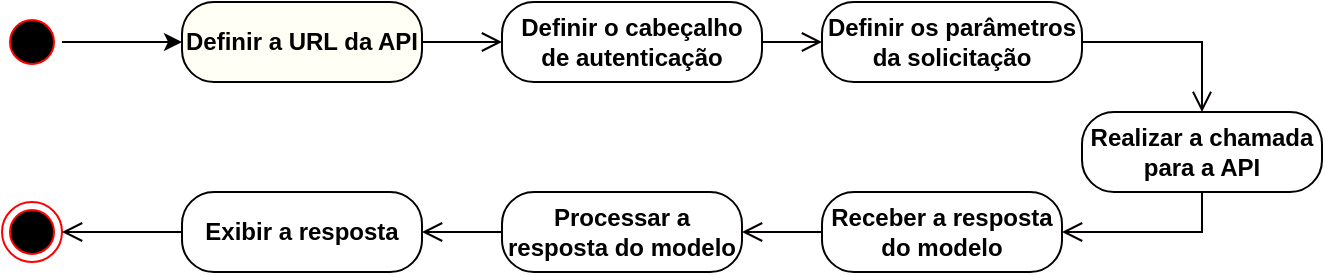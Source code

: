 <mxfile version="21.3.3" type="device">
  <diagram name="Página-1" id="hb4rdn7i-hjTacB7gggp">
    <mxGraphModel dx="880" dy="484" grid="1" gridSize="10" guides="1" tooltips="1" connect="1" arrows="1" fold="1" page="1" pageScale="1" pageWidth="827" pageHeight="1169" math="0" shadow="0">
      <root>
        <mxCell id="0" />
        <mxCell id="1" parent="0" />
        <mxCell id="kfut5QRVRQp25fKVEmAp-2" value="" style="edgeStyle=orthogonalEdgeStyle;rounded=0;orthogonalLoop=1;jettySize=auto;html=1;" edge="1" parent="1" source="hO523OgnEmGymE_1D8R6-1" target="hO523OgnEmGymE_1D8R6-3">
          <mxGeometry relative="1" as="geometry" />
        </mxCell>
        <mxCell id="hO523OgnEmGymE_1D8R6-1" value="" style="ellipse;html=1;shape=startState;fillColor=#000000;strokeColor=#ff0000;" parent="1" vertex="1">
          <mxGeometry x="120" y="160" width="30" height="30" as="geometry" />
        </mxCell>
        <mxCell id="hO523OgnEmGymE_1D8R6-3" value="&lt;b&gt;Definir a URL da API&lt;/b&gt;" style="rounded=1;whiteSpace=wrap;html=1;arcSize=40;fontColor=#000000;fillColor=#FFFFF5;strokeColor=#000000;" parent="1" vertex="1">
          <mxGeometry x="210" y="155" width="120" height="40" as="geometry" />
        </mxCell>
        <mxCell id="hO523OgnEmGymE_1D8R6-5" value="&lt;b&gt;Definir o cabeçalho de autenticação&lt;/b&gt;" style="rounded=1;whiteSpace=wrap;html=1;arcSize=40;fontColor=#000000;fillColor=#FFFFFF;strokeColor=#050000;" parent="1" vertex="1">
          <mxGeometry x="370" y="155" width="130" height="40" as="geometry" />
        </mxCell>
        <mxCell id="hO523OgnEmGymE_1D8R6-6" value="&lt;b&gt;Definir os parâmetros da solicitação&lt;/b&gt;" style="rounded=1;whiteSpace=wrap;html=1;arcSize=40;fontColor=#000000;fillColor=#FFFFFF;strokeColor=#050000;" parent="1" vertex="1">
          <mxGeometry x="530" y="155" width="130" height="40" as="geometry" />
        </mxCell>
        <mxCell id="hO523OgnEmGymE_1D8R6-7" value="&lt;b&gt;Realizar a chamada para a API&lt;/b&gt;" style="rounded=1;whiteSpace=wrap;html=1;arcSize=40;fontColor=#000000;fillColor=#FFFFFF;strokeColor=#000000;" parent="1" vertex="1">
          <mxGeometry x="660" y="210" width="120" height="40" as="geometry" />
        </mxCell>
        <mxCell id="hO523OgnEmGymE_1D8R6-8" value="&lt;b&gt;Receber a resposta do modelo&lt;/b&gt;" style="rounded=1;whiteSpace=wrap;html=1;arcSize=40;fontColor=#000000;fillColor=#FFFFFF;strokeColor=#050000;" parent="1" vertex="1">
          <mxGeometry x="530" y="250" width="120" height="40" as="geometry" />
        </mxCell>
        <mxCell id="hO523OgnEmGymE_1D8R6-9" value="&lt;b&gt;Exibir a resposta&lt;/b&gt;" style="rounded=1;whiteSpace=wrap;html=1;arcSize=40;fontColor=#000000;fillColor=#FFFFFF;strokeColor=#000000;" parent="1" vertex="1">
          <mxGeometry x="210" y="250" width="120" height="40" as="geometry" />
        </mxCell>
        <mxCell id="hO523OgnEmGymE_1D8R6-10" value="&lt;b&gt;Processar a resposta do modelo&lt;/b&gt;" style="rounded=1;whiteSpace=wrap;html=1;arcSize=40;fontColor=#000000;fillColor=#FFFFFF;strokeColor=#050000;" parent="1" vertex="1">
          <mxGeometry x="370" y="250" width="120" height="40" as="geometry" />
        </mxCell>
        <mxCell id="hO523OgnEmGymE_1D8R6-12" value="" style="ellipse;html=1;shape=endState;fillColor=#000000;strokeColor=#ff0000;" parent="1" vertex="1">
          <mxGeometry x="120" y="255" width="30" height="30" as="geometry" />
        </mxCell>
        <mxCell id="hO523OgnEmGymE_1D8R6-13" value="" style="edgeStyle=orthogonalEdgeStyle;html=1;verticalAlign=bottom;endArrow=open;endSize=8;strokeColor=#000000;rounded=0;exitX=0;exitY=0.5;exitDx=0;exitDy=0;entryX=1;entryY=0.5;entryDx=0;entryDy=0;" parent="1" source="hO523OgnEmGymE_1D8R6-9" target="hO523OgnEmGymE_1D8R6-12" edge="1">
          <mxGeometry relative="1" as="geometry">
            <mxPoint x="220" y="185" as="targetPoint" />
            <mxPoint x="200" y="290" as="sourcePoint" />
            <Array as="points">
              <mxPoint x="190" y="270" />
              <mxPoint x="190" y="270" />
            </Array>
          </mxGeometry>
        </mxCell>
        <mxCell id="hO523OgnEmGymE_1D8R6-14" value="" style="edgeStyle=orthogonalEdgeStyle;html=1;verticalAlign=bottom;endArrow=open;endSize=8;strokeColor=#000000;rounded=0;entryX=0;entryY=0.5;entryDx=0;entryDy=0;exitX=1;exitY=0.5;exitDx=0;exitDy=0;" parent="1" source="hO523OgnEmGymE_1D8R6-3" target="hO523OgnEmGymE_1D8R6-5" edge="1">
          <mxGeometry relative="1" as="geometry">
            <mxPoint x="220" y="185" as="targetPoint" />
            <mxPoint x="160" y="185" as="sourcePoint" />
          </mxGeometry>
        </mxCell>
        <mxCell id="hO523OgnEmGymE_1D8R6-15" value="" style="edgeStyle=orthogonalEdgeStyle;html=1;verticalAlign=bottom;endArrow=open;endSize=8;strokeColor=#050000;rounded=0;entryX=0;entryY=0.5;entryDx=0;entryDy=0;exitX=1;exitY=0.5;exitDx=0;exitDy=0;fillColor=#FFFFFF;" parent="1" source="hO523OgnEmGymE_1D8R6-5" target="hO523OgnEmGymE_1D8R6-6" edge="1">
          <mxGeometry relative="1" as="geometry">
            <mxPoint x="230" y="195" as="targetPoint" />
            <mxPoint x="170" y="195" as="sourcePoint" />
          </mxGeometry>
        </mxCell>
        <mxCell id="hO523OgnEmGymE_1D8R6-16" value="" style="edgeStyle=orthogonalEdgeStyle;html=1;verticalAlign=bottom;endArrow=open;endSize=8;strokeColor=#050000;rounded=0;entryX=0.5;entryY=0;entryDx=0;entryDy=0;exitX=1;exitY=0.5;exitDx=0;exitDy=0;fillColor=#FFFFFF;" parent="1" source="hO523OgnEmGymE_1D8R6-6" target="hO523OgnEmGymE_1D8R6-7" edge="1">
          <mxGeometry relative="1" as="geometry">
            <mxPoint x="240" y="205" as="targetPoint" />
            <mxPoint x="180" y="205" as="sourcePoint" />
          </mxGeometry>
        </mxCell>
        <mxCell id="hO523OgnEmGymE_1D8R6-17" value="" style="edgeStyle=orthogonalEdgeStyle;html=1;verticalAlign=bottom;endArrow=open;endSize=8;strokeColor=#050000;rounded=0;entryX=1;entryY=0.5;entryDx=0;entryDy=0;exitX=0.5;exitY=1;exitDx=0;exitDy=0;fillColor=#FFFFFF;" parent="1" source="hO523OgnEmGymE_1D8R6-7" target="hO523OgnEmGymE_1D8R6-8" edge="1">
          <mxGeometry relative="1" as="geometry">
            <mxPoint x="250" y="215" as="targetPoint" />
            <mxPoint x="190" y="215" as="sourcePoint" />
          </mxGeometry>
        </mxCell>
        <mxCell id="hO523OgnEmGymE_1D8R6-18" value="" style="edgeStyle=orthogonalEdgeStyle;html=1;verticalAlign=bottom;endArrow=open;endSize=8;strokeColor=#050000;rounded=0;entryX=1;entryY=0.5;entryDx=0;entryDy=0;exitX=0;exitY=0.5;exitDx=0;exitDy=0;fillColor=#FFFFFF;" parent="1" source="hO523OgnEmGymE_1D8R6-8" target="hO523OgnEmGymE_1D8R6-10" edge="1">
          <mxGeometry relative="1" as="geometry">
            <mxPoint x="260" y="225" as="targetPoint" />
            <mxPoint x="200" y="225" as="sourcePoint" />
          </mxGeometry>
        </mxCell>
        <mxCell id="hO523OgnEmGymE_1D8R6-19" value="" style="edgeStyle=orthogonalEdgeStyle;html=1;verticalAlign=bottom;endArrow=open;endSize=8;strokeColor=#000000;rounded=0;entryX=1;entryY=0.5;entryDx=0;entryDy=0;exitX=0;exitY=0.5;exitDx=0;exitDy=0;" parent="1" source="hO523OgnEmGymE_1D8R6-10" target="hO523OgnEmGymE_1D8R6-9" edge="1">
          <mxGeometry relative="1" as="geometry">
            <mxPoint x="270" y="235" as="targetPoint" />
            <mxPoint x="210" y="235" as="sourcePoint" />
          </mxGeometry>
        </mxCell>
      </root>
    </mxGraphModel>
  </diagram>
</mxfile>
